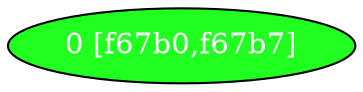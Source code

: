 diGraph libnss3{
	libnss3_0  [style=filled fillcolor="#20FF20" fontcolor="#ffffff" shape=oval label="0 [f67b0,f67b7]"]


}